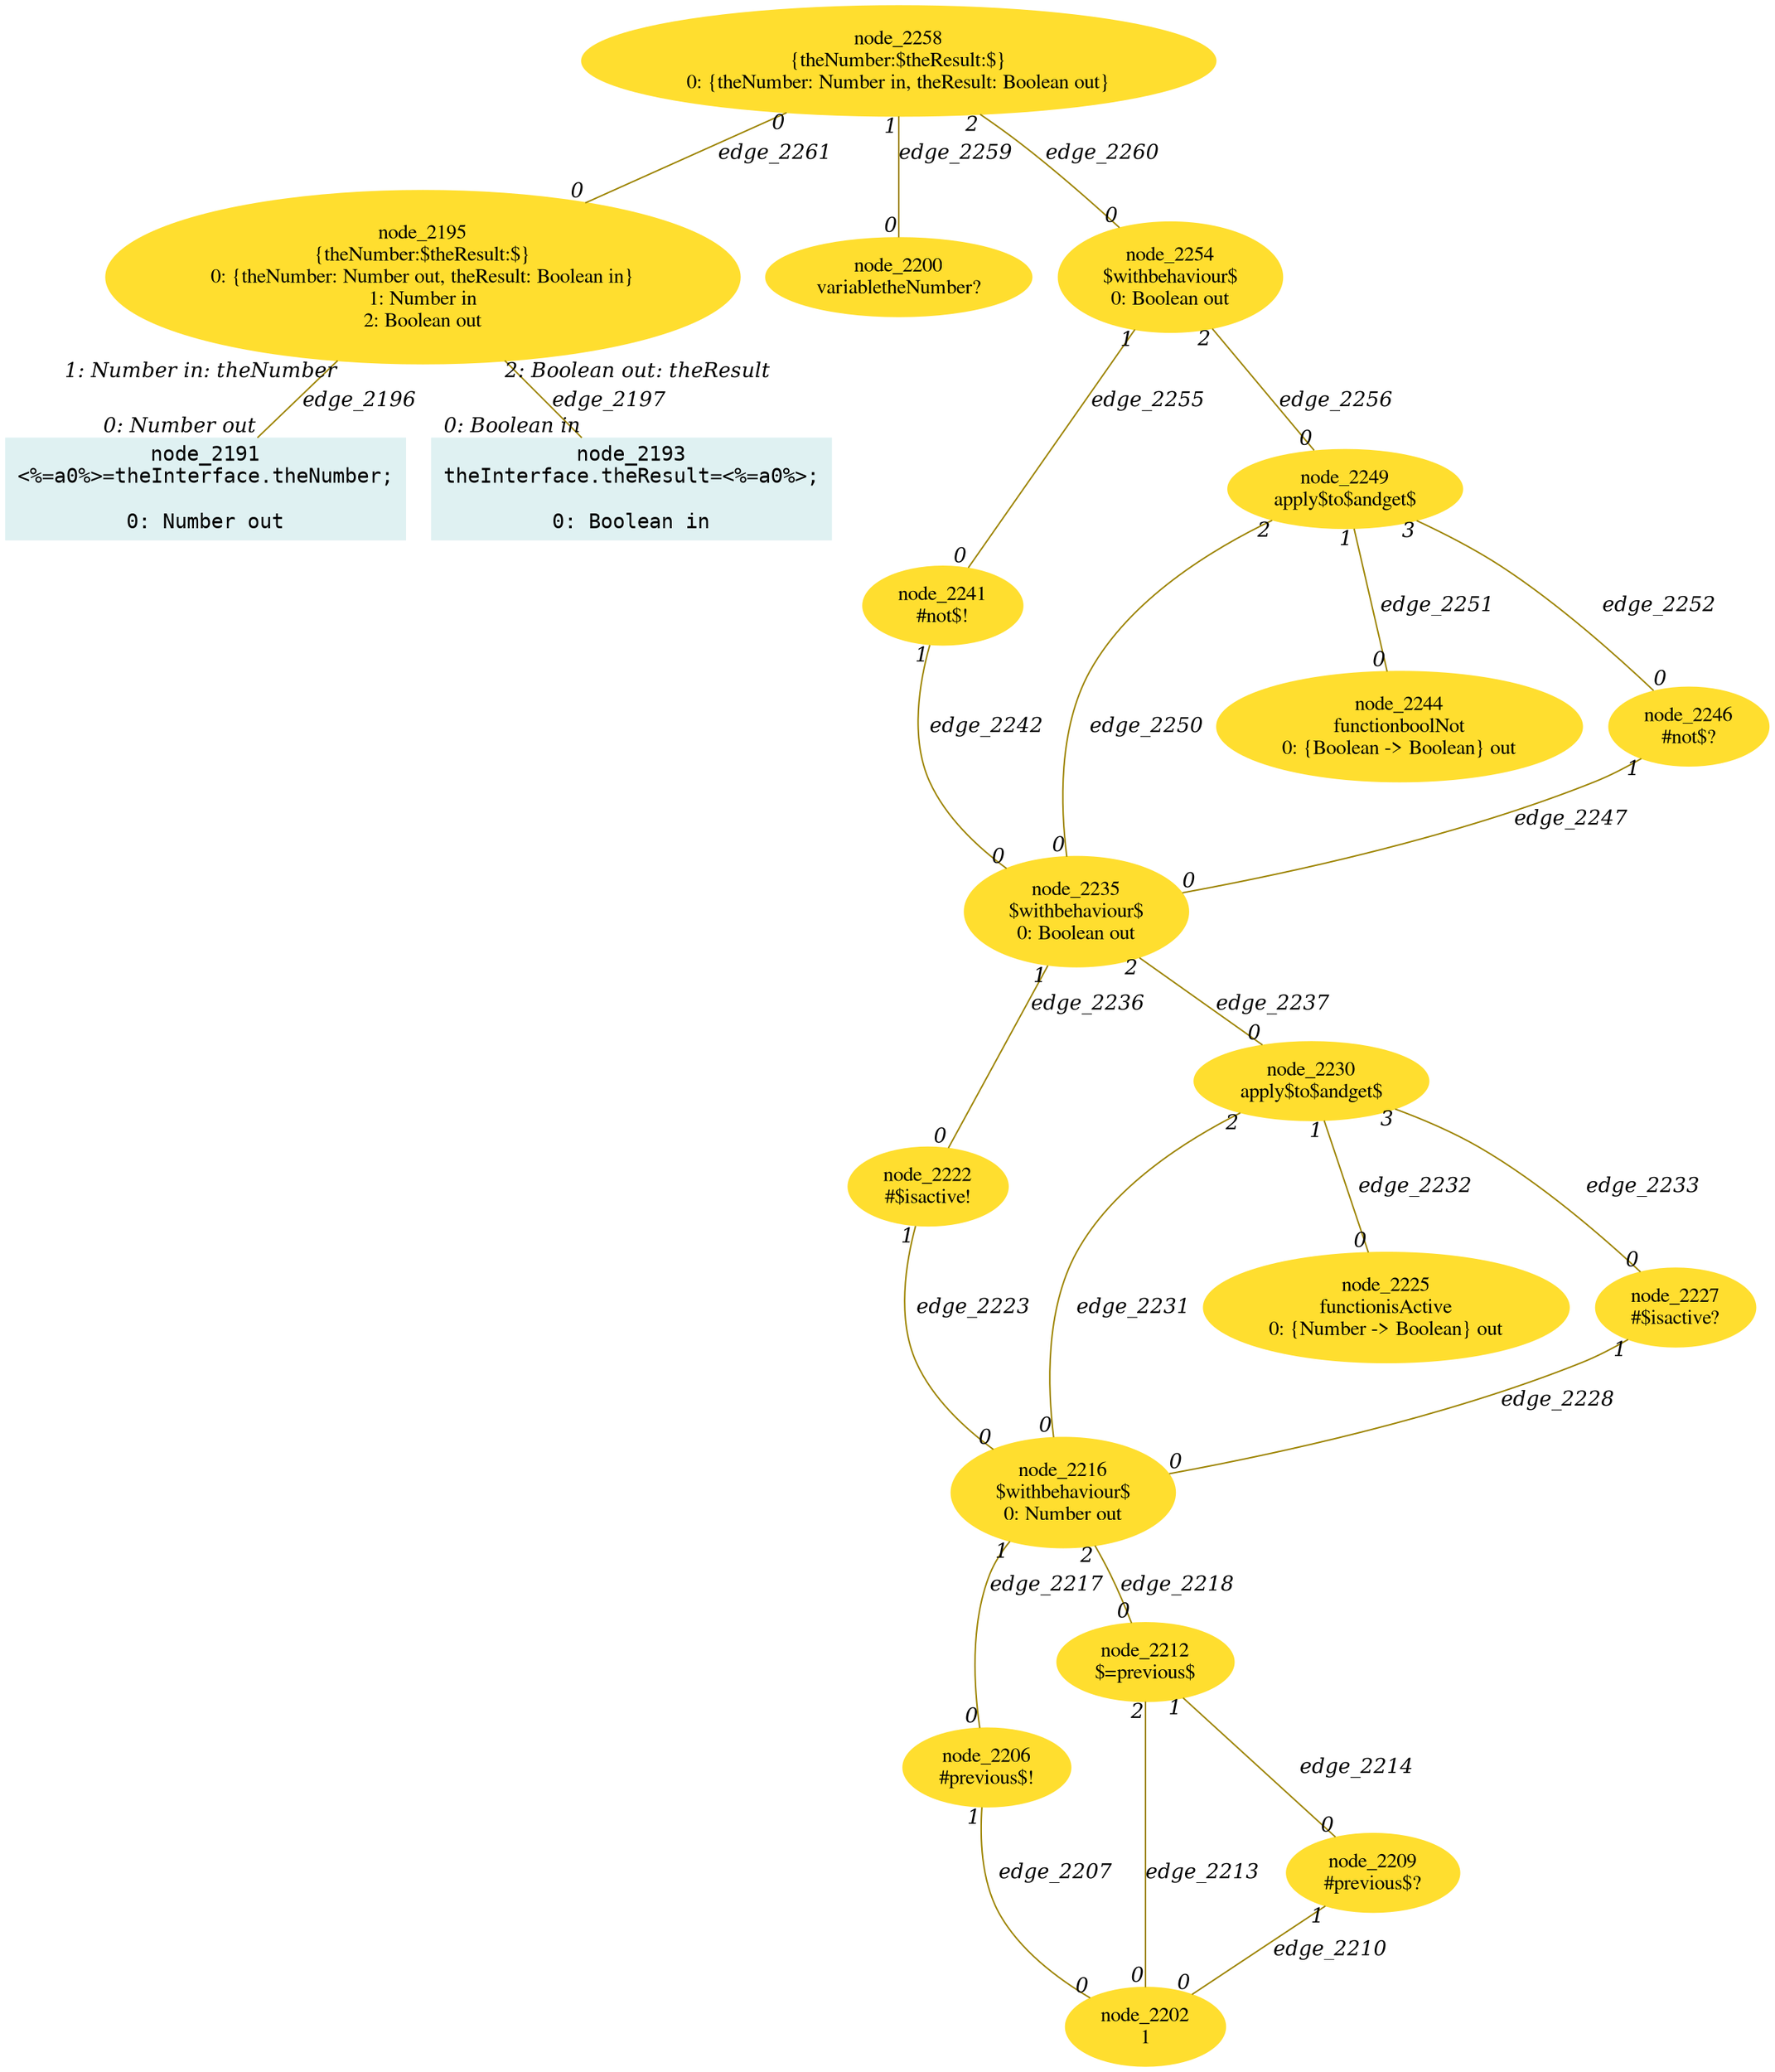 digraph g{node_2191 [shape="box", style="filled", color="#dff1f2", fontname="Courier", label="node_2191
<%=a0%>=theInterface.theNumber;

0: Number out" ]
node_2193 [shape="box", style="filled", color="#dff1f2", fontname="Courier", label="node_2193
theInterface.theResult=<%=a0%>;

0: Boolean in" ]
node_2195 [shape="ellipse", style="filled", color="#ffde2f", fontname="Times", label="node_2195
{theNumber:$theResult:$}
0: {theNumber: Number out, theResult: Boolean in}
1: Number in
2: Boolean out" ]
node_2200 [shape="ellipse", style="filled", color="#ffde2f", fontname="Times", label="node_2200
variabletheNumber?
" ]
node_2202 [shape="ellipse", style="filled", color="#ffde2f", fontname="Times", label="node_2202
1
" ]
node_2206 [shape="ellipse", style="filled", color="#ffde2f", fontname="Times", label="node_2206
#previous$!
" ]
node_2209 [shape="ellipse", style="filled", color="#ffde2f", fontname="Times", label="node_2209
#previous$?
" ]
node_2212 [shape="ellipse", style="filled", color="#ffde2f", fontname="Times", label="node_2212
$=previous$
" ]
node_2216 [shape="ellipse", style="filled", color="#ffde2f", fontname="Times", label="node_2216
$withbehaviour$
0: Number out" ]
node_2222 [shape="ellipse", style="filled", color="#ffde2f", fontname="Times", label="node_2222
#$isactive!
" ]
node_2225 [shape="ellipse", style="filled", color="#ffde2f", fontname="Times", label="node_2225
functionisActive
0: {Number -> Boolean} out" ]
node_2227 [shape="ellipse", style="filled", color="#ffde2f", fontname="Times", label="node_2227
#$isactive?
" ]
node_2230 [shape="ellipse", style="filled", color="#ffde2f", fontname="Times", label="node_2230
apply$to$andget$
" ]
node_2235 [shape="ellipse", style="filled", color="#ffde2f", fontname="Times", label="node_2235
$withbehaviour$
0: Boolean out" ]
node_2241 [shape="ellipse", style="filled", color="#ffde2f", fontname="Times", label="node_2241
#not$!
" ]
node_2244 [shape="ellipse", style="filled", color="#ffde2f", fontname="Times", label="node_2244
functionboolNot
0: {Boolean -> Boolean} out" ]
node_2246 [shape="ellipse", style="filled", color="#ffde2f", fontname="Times", label="node_2246
#not$?
" ]
node_2249 [shape="ellipse", style="filled", color="#ffde2f", fontname="Times", label="node_2249
apply$to$andget$
" ]
node_2254 [shape="ellipse", style="filled", color="#ffde2f", fontname="Times", label="node_2254
$withbehaviour$
0: Boolean out" ]
node_2258 [shape="ellipse", style="filled", color="#ffde2f", fontname="Times", label="node_2258
{theNumber:$theResult:$}
0: {theNumber: Number in, theResult: Boolean out}" ]
node_2195 -> node_2191 [dir=none, arrowHead=none, fontname="Times-Italic", arrowsize=1, color="#9d8400", label="edge_2196",  headlabel="0: Number out", taillabel="1: Number in: theNumber" ]
node_2195 -> node_2193 [dir=none, arrowHead=none, fontname="Times-Italic", arrowsize=1, color="#9d8400", label="edge_2197",  headlabel="0: Boolean in", taillabel="2: Boolean out: theResult" ]
node_2206 -> node_2202 [dir=none, arrowHead=none, fontname="Times-Italic", arrowsize=1, color="#9d8400", label="edge_2207",  headlabel="0", taillabel="1" ]
node_2209 -> node_2202 [dir=none, arrowHead=none, fontname="Times-Italic", arrowsize=1, color="#9d8400", label="edge_2210",  headlabel="0", taillabel="1" ]
node_2212 -> node_2202 [dir=none, arrowHead=none, fontname="Times-Italic", arrowsize=1, color="#9d8400", label="edge_2213",  headlabel="0", taillabel="2" ]
node_2212 -> node_2209 [dir=none, arrowHead=none, fontname="Times-Italic", arrowsize=1, color="#9d8400", label="edge_2214",  headlabel="0", taillabel="1" ]
node_2216 -> node_2206 [dir=none, arrowHead=none, fontname="Times-Italic", arrowsize=1, color="#9d8400", label="edge_2217",  headlabel="0", taillabel="1" ]
node_2216 -> node_2212 [dir=none, arrowHead=none, fontname="Times-Italic", arrowsize=1, color="#9d8400", label="edge_2218",  headlabel="0", taillabel="2" ]
node_2222 -> node_2216 [dir=none, arrowHead=none, fontname="Times-Italic", arrowsize=1, color="#9d8400", label="edge_2223",  headlabel="0", taillabel="1" ]
node_2227 -> node_2216 [dir=none, arrowHead=none, fontname="Times-Italic", arrowsize=1, color="#9d8400", label="edge_2228",  headlabel="0", taillabel="1" ]
node_2230 -> node_2216 [dir=none, arrowHead=none, fontname="Times-Italic", arrowsize=1, color="#9d8400", label="edge_2231",  headlabel="0", taillabel="2" ]
node_2230 -> node_2225 [dir=none, arrowHead=none, fontname="Times-Italic", arrowsize=1, color="#9d8400", label="edge_2232",  headlabel="0", taillabel="1" ]
node_2230 -> node_2227 [dir=none, arrowHead=none, fontname="Times-Italic", arrowsize=1, color="#9d8400", label="edge_2233",  headlabel="0", taillabel="3" ]
node_2235 -> node_2222 [dir=none, arrowHead=none, fontname="Times-Italic", arrowsize=1, color="#9d8400", label="edge_2236",  headlabel="0", taillabel="1" ]
node_2235 -> node_2230 [dir=none, arrowHead=none, fontname="Times-Italic", arrowsize=1, color="#9d8400", label="edge_2237",  headlabel="0", taillabel="2" ]
node_2241 -> node_2235 [dir=none, arrowHead=none, fontname="Times-Italic", arrowsize=1, color="#9d8400", label="edge_2242",  headlabel="0", taillabel="1" ]
node_2246 -> node_2235 [dir=none, arrowHead=none, fontname="Times-Italic", arrowsize=1, color="#9d8400", label="edge_2247",  headlabel="0", taillabel="1" ]
node_2249 -> node_2235 [dir=none, arrowHead=none, fontname="Times-Italic", arrowsize=1, color="#9d8400", label="edge_2250",  headlabel="0", taillabel="2" ]
node_2249 -> node_2244 [dir=none, arrowHead=none, fontname="Times-Italic", arrowsize=1, color="#9d8400", label="edge_2251",  headlabel="0", taillabel="1" ]
node_2249 -> node_2246 [dir=none, arrowHead=none, fontname="Times-Italic", arrowsize=1, color="#9d8400", label="edge_2252",  headlabel="0", taillabel="3" ]
node_2254 -> node_2241 [dir=none, arrowHead=none, fontname="Times-Italic", arrowsize=1, color="#9d8400", label="edge_2255",  headlabel="0", taillabel="1" ]
node_2254 -> node_2249 [dir=none, arrowHead=none, fontname="Times-Italic", arrowsize=1, color="#9d8400", label="edge_2256",  headlabel="0", taillabel="2" ]
node_2258 -> node_2200 [dir=none, arrowHead=none, fontname="Times-Italic", arrowsize=1, color="#9d8400", label="edge_2259",  headlabel="0", taillabel="1" ]
node_2258 -> node_2254 [dir=none, arrowHead=none, fontname="Times-Italic", arrowsize=1, color="#9d8400", label="edge_2260",  headlabel="0", taillabel="2" ]
node_2258 -> node_2195 [dir=none, arrowHead=none, fontname="Times-Italic", arrowsize=1, color="#9d8400", label="edge_2261",  headlabel="0", taillabel="0" ]
}